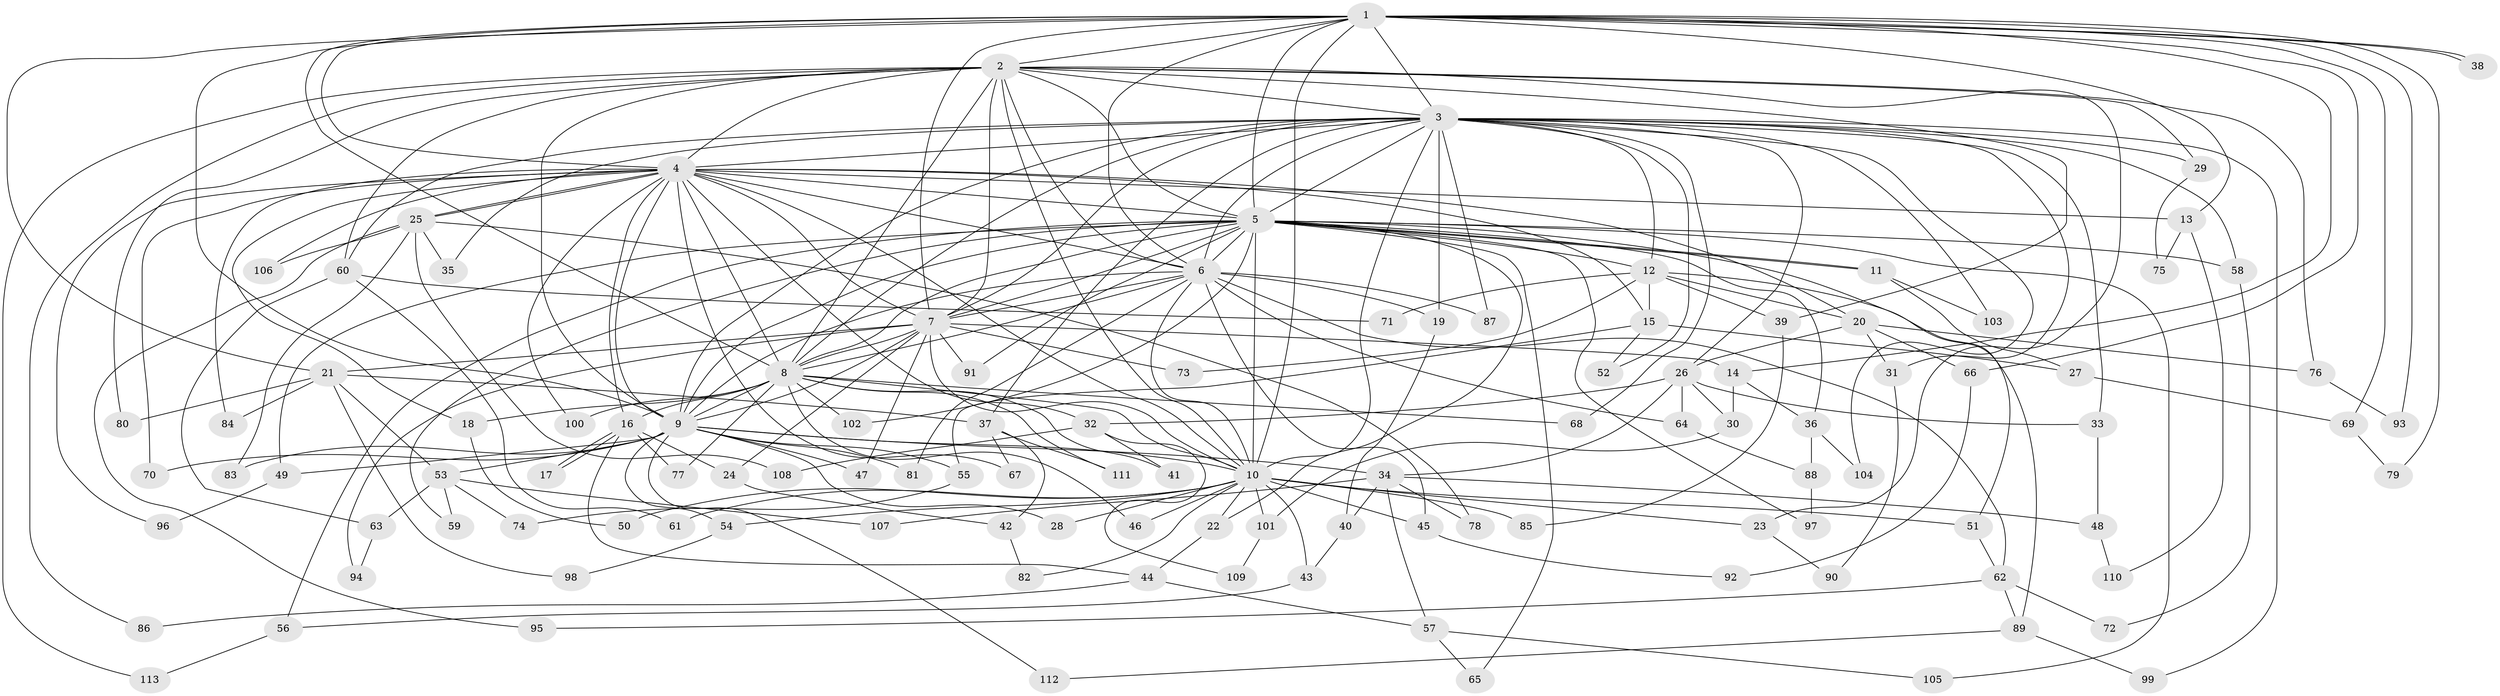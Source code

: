 // Generated by graph-tools (version 1.1) at 2025/49/03/09/25 03:49:31]
// undirected, 113 vertices, 251 edges
graph export_dot {
graph [start="1"]
  node [color=gray90,style=filled];
  1;
  2;
  3;
  4;
  5;
  6;
  7;
  8;
  9;
  10;
  11;
  12;
  13;
  14;
  15;
  16;
  17;
  18;
  19;
  20;
  21;
  22;
  23;
  24;
  25;
  26;
  27;
  28;
  29;
  30;
  31;
  32;
  33;
  34;
  35;
  36;
  37;
  38;
  39;
  40;
  41;
  42;
  43;
  44;
  45;
  46;
  47;
  48;
  49;
  50;
  51;
  52;
  53;
  54;
  55;
  56;
  57;
  58;
  59;
  60;
  61;
  62;
  63;
  64;
  65;
  66;
  67;
  68;
  69;
  70;
  71;
  72;
  73;
  74;
  75;
  76;
  77;
  78;
  79;
  80;
  81;
  82;
  83;
  84;
  85;
  86;
  87;
  88;
  89;
  90;
  91;
  92;
  93;
  94;
  95;
  96;
  97;
  98;
  99;
  100;
  101;
  102;
  103;
  104;
  105;
  106;
  107;
  108;
  109;
  110;
  111;
  112;
  113;
  1 -- 2;
  1 -- 3;
  1 -- 4;
  1 -- 5;
  1 -- 6;
  1 -- 7;
  1 -- 8;
  1 -- 9;
  1 -- 10;
  1 -- 13;
  1 -- 14;
  1 -- 21;
  1 -- 38;
  1 -- 38;
  1 -- 66;
  1 -- 69;
  1 -- 79;
  1 -- 93;
  2 -- 3;
  2 -- 4;
  2 -- 5;
  2 -- 6;
  2 -- 7;
  2 -- 8;
  2 -- 9;
  2 -- 10;
  2 -- 23;
  2 -- 29;
  2 -- 39;
  2 -- 60;
  2 -- 76;
  2 -- 80;
  2 -- 86;
  2 -- 113;
  3 -- 4;
  3 -- 5;
  3 -- 6;
  3 -- 7;
  3 -- 8;
  3 -- 9;
  3 -- 10;
  3 -- 12;
  3 -- 19;
  3 -- 26;
  3 -- 29;
  3 -- 31;
  3 -- 33;
  3 -- 35;
  3 -- 37;
  3 -- 52;
  3 -- 58;
  3 -- 60;
  3 -- 68;
  3 -- 87;
  3 -- 99;
  3 -- 103;
  3 -- 104;
  4 -- 5;
  4 -- 6;
  4 -- 7;
  4 -- 8;
  4 -- 9;
  4 -- 10;
  4 -- 13;
  4 -- 15;
  4 -- 16;
  4 -- 18;
  4 -- 20;
  4 -- 25;
  4 -- 25;
  4 -- 32;
  4 -- 67;
  4 -- 70;
  4 -- 84;
  4 -- 96;
  4 -- 100;
  4 -- 106;
  5 -- 6;
  5 -- 7;
  5 -- 8;
  5 -- 9;
  5 -- 10;
  5 -- 11;
  5 -- 11;
  5 -- 12;
  5 -- 22;
  5 -- 36;
  5 -- 49;
  5 -- 51;
  5 -- 56;
  5 -- 58;
  5 -- 59;
  5 -- 65;
  5 -- 91;
  5 -- 97;
  5 -- 102;
  5 -- 105;
  6 -- 7;
  6 -- 8;
  6 -- 9;
  6 -- 10;
  6 -- 19;
  6 -- 45;
  6 -- 62;
  6 -- 64;
  6 -- 81;
  6 -- 87;
  7 -- 8;
  7 -- 9;
  7 -- 10;
  7 -- 14;
  7 -- 21;
  7 -- 24;
  7 -- 47;
  7 -- 73;
  7 -- 91;
  7 -- 94;
  8 -- 9;
  8 -- 10;
  8 -- 16;
  8 -- 18;
  8 -- 41;
  8 -- 46;
  8 -- 68;
  8 -- 77;
  8 -- 100;
  8 -- 102;
  8 -- 111;
  9 -- 10;
  9 -- 28;
  9 -- 34;
  9 -- 47;
  9 -- 49;
  9 -- 53;
  9 -- 54;
  9 -- 55;
  9 -- 70;
  9 -- 81;
  9 -- 83;
  9 -- 112;
  10 -- 22;
  10 -- 23;
  10 -- 28;
  10 -- 43;
  10 -- 45;
  10 -- 46;
  10 -- 50;
  10 -- 51;
  10 -- 54;
  10 -- 61;
  10 -- 82;
  10 -- 85;
  10 -- 101;
  11 -- 27;
  11 -- 103;
  12 -- 15;
  12 -- 20;
  12 -- 39;
  12 -- 71;
  12 -- 73;
  12 -- 89;
  13 -- 75;
  13 -- 110;
  14 -- 30;
  14 -- 36;
  15 -- 27;
  15 -- 52;
  15 -- 55;
  16 -- 17;
  16 -- 17;
  16 -- 24;
  16 -- 44;
  16 -- 77;
  18 -- 50;
  19 -- 40;
  20 -- 26;
  20 -- 31;
  20 -- 66;
  20 -- 76;
  21 -- 37;
  21 -- 53;
  21 -- 80;
  21 -- 84;
  21 -- 98;
  22 -- 44;
  23 -- 90;
  24 -- 42;
  25 -- 35;
  25 -- 78;
  25 -- 83;
  25 -- 95;
  25 -- 106;
  25 -- 108;
  26 -- 30;
  26 -- 32;
  26 -- 33;
  26 -- 34;
  26 -- 64;
  27 -- 69;
  29 -- 75;
  30 -- 101;
  31 -- 90;
  32 -- 41;
  32 -- 108;
  32 -- 109;
  33 -- 48;
  34 -- 40;
  34 -- 48;
  34 -- 57;
  34 -- 78;
  34 -- 107;
  36 -- 88;
  36 -- 104;
  37 -- 42;
  37 -- 67;
  37 -- 111;
  39 -- 85;
  40 -- 43;
  42 -- 82;
  43 -- 56;
  44 -- 57;
  44 -- 86;
  45 -- 92;
  48 -- 110;
  49 -- 96;
  51 -- 62;
  53 -- 59;
  53 -- 63;
  53 -- 74;
  53 -- 107;
  54 -- 98;
  55 -- 74;
  56 -- 113;
  57 -- 65;
  57 -- 105;
  58 -- 72;
  60 -- 61;
  60 -- 63;
  60 -- 71;
  62 -- 72;
  62 -- 89;
  62 -- 95;
  63 -- 94;
  64 -- 88;
  66 -- 92;
  69 -- 79;
  76 -- 93;
  88 -- 97;
  89 -- 99;
  89 -- 112;
  101 -- 109;
}
